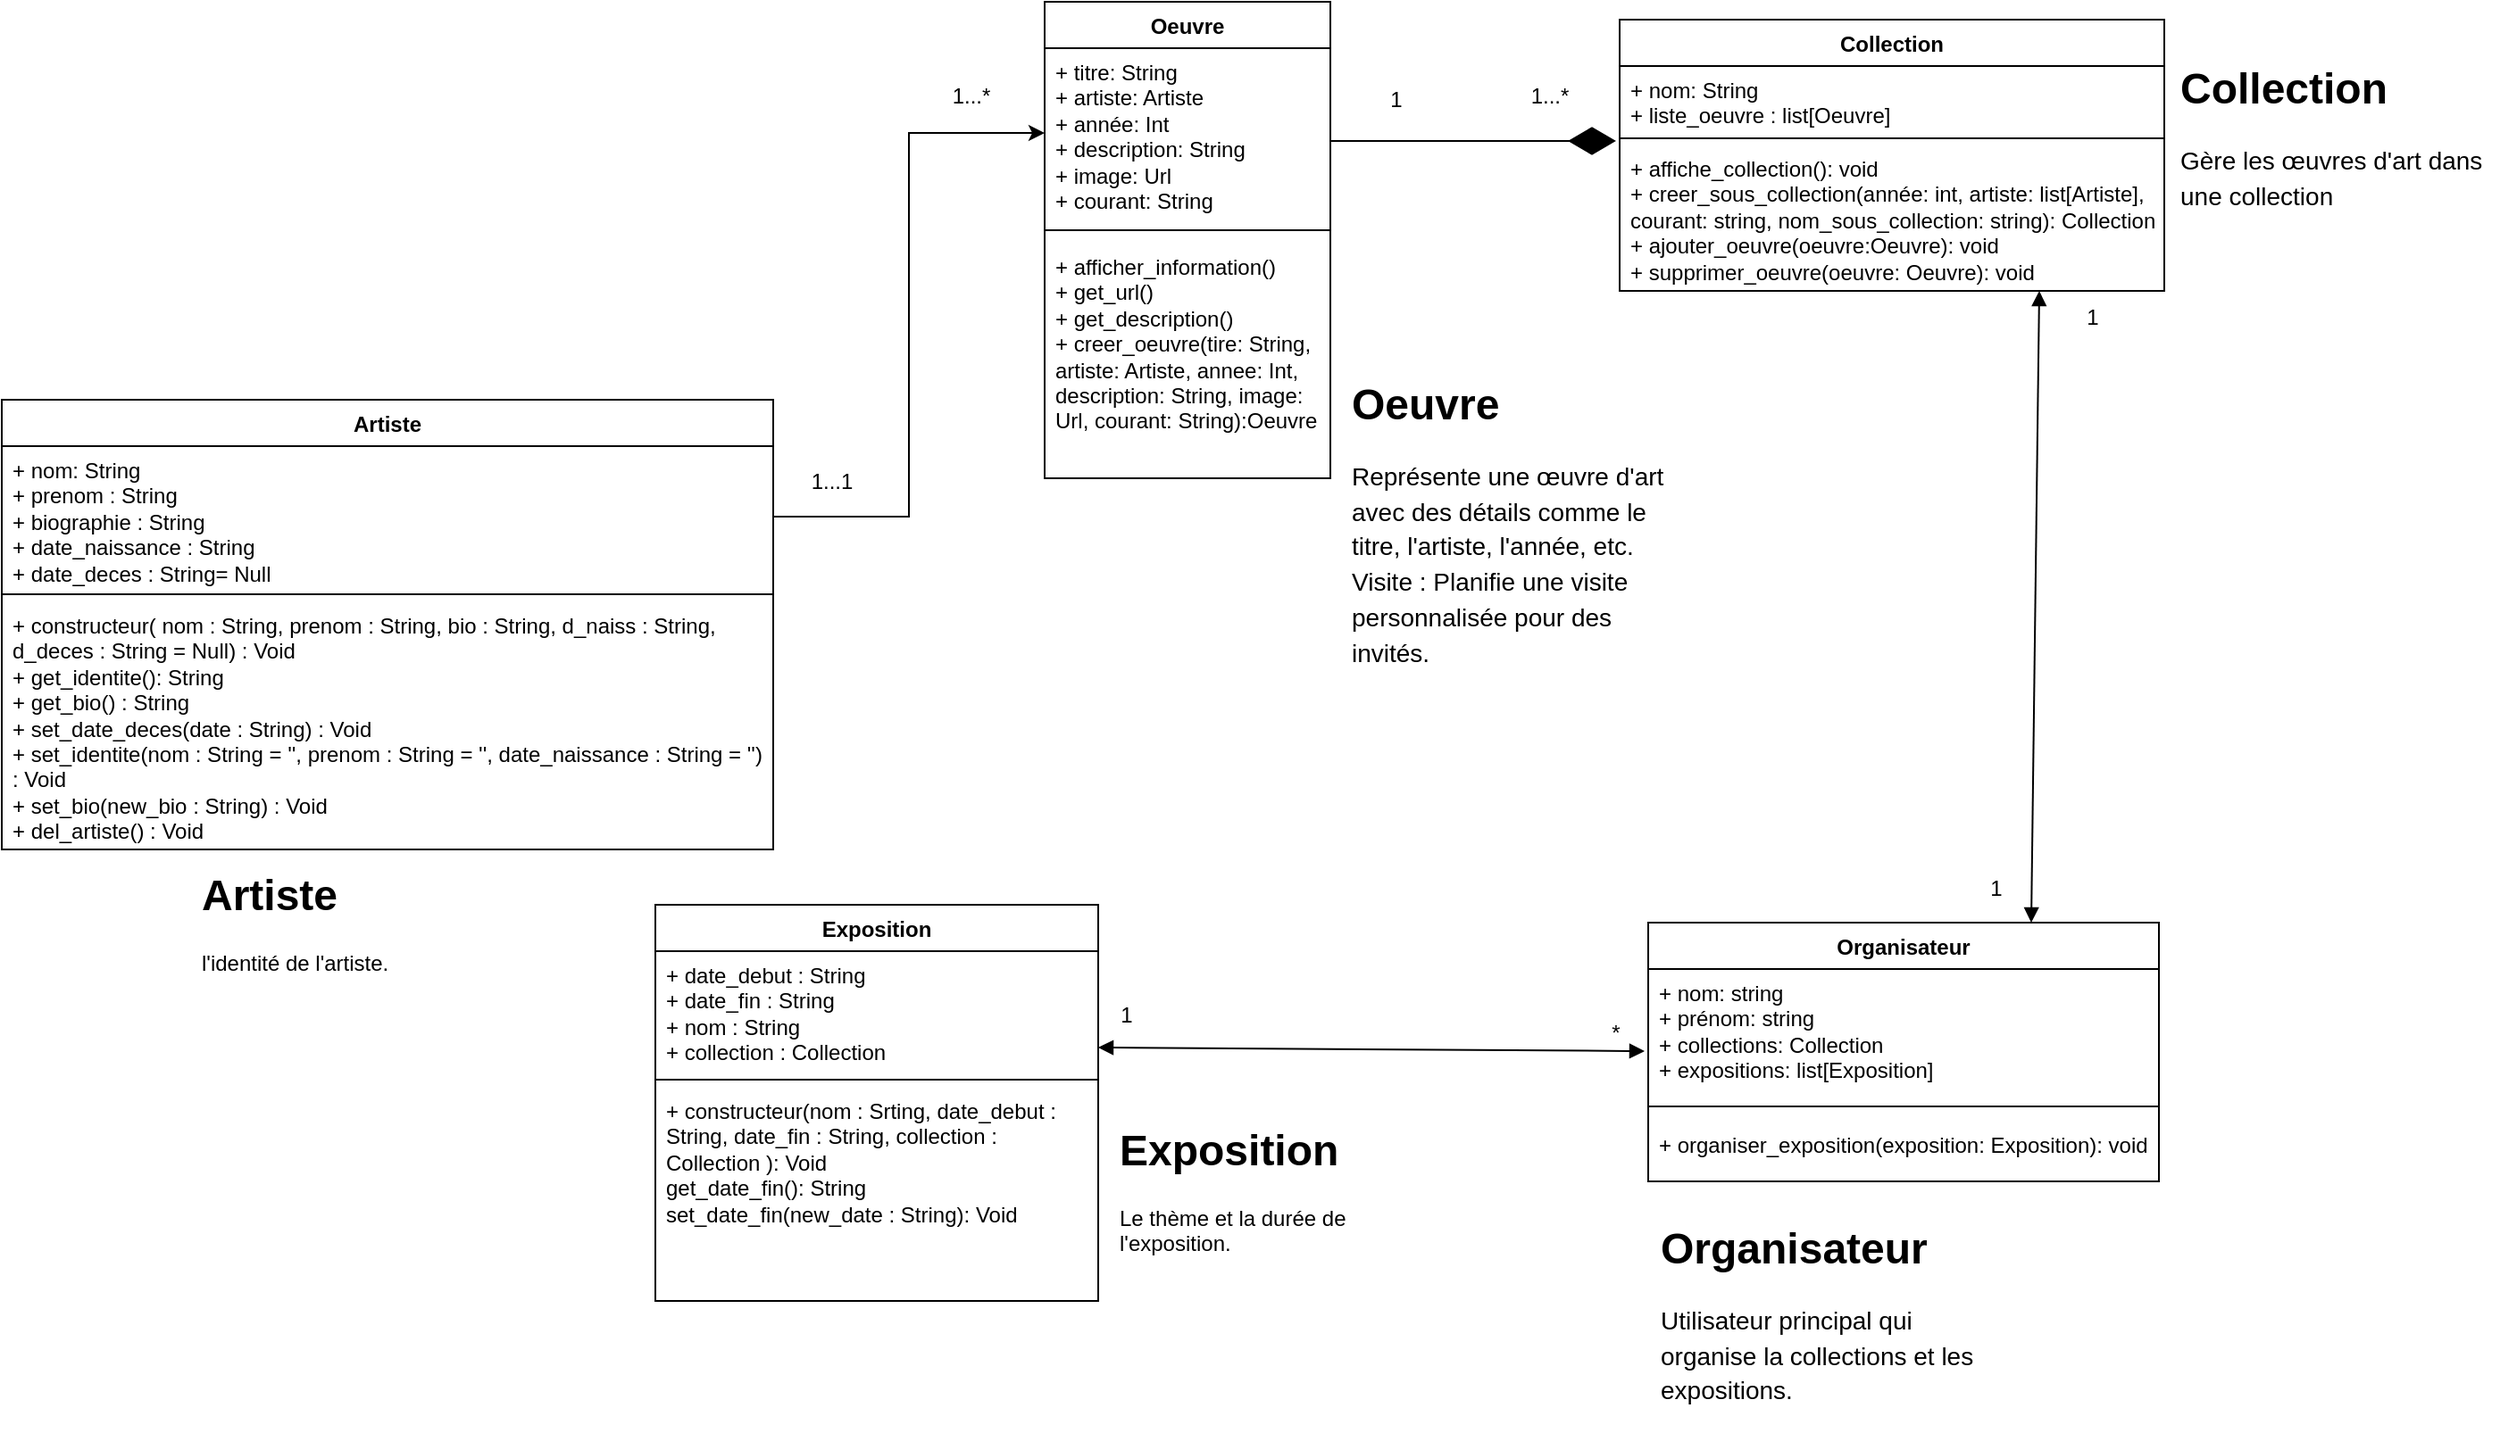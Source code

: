 <mxfile version="24.8.2">
  <diagram id="C5RBs43oDa-KdzZeNtuy" name="Page-1">
    <mxGraphModel dx="1621" dy="414" grid="0" gridSize="10" guides="1" tooltips="1" connect="1" arrows="1" fold="1" page="1" pageScale="1" pageWidth="827" pageHeight="1169" math="0" shadow="0">
      <root>
        <mxCell id="WIyWlLk6GJQsqaUBKTNV-0" />
        <mxCell id="WIyWlLk6GJQsqaUBKTNV-1" parent="WIyWlLk6GJQsqaUBKTNV-0" />
        <mxCell id="evRFQ8Dqrcnhtjwd-w8t-0" value="Oeuvre" style="swimlane;fontStyle=1;align=center;verticalAlign=top;childLayout=stackLayout;horizontal=1;startSize=26;horizontalStack=0;resizeParent=1;resizeParentMax=0;resizeLast=0;collapsible=1;marginBottom=0;whiteSpace=wrap;html=1;" parent="WIyWlLk6GJQsqaUBKTNV-1" vertex="1">
          <mxGeometry x="141" y="24" width="160" height="267" as="geometry" />
        </mxCell>
        <mxCell id="evRFQ8Dqrcnhtjwd-w8t-1" value="&lt;span style=&quot;text-wrap-mode: nowrap;&quot;&gt;+ titre: String&lt;/span&gt;&lt;br style=&quot;padding: 0px; margin: 0px; text-wrap-mode: nowrap;&quot;&gt;&lt;span style=&quot;text-wrap-mode: nowrap;&quot;&gt;+ artiste: Artiste&lt;/span&gt;&lt;br style=&quot;padding: 0px; margin: 0px; text-wrap-mode: nowrap;&quot;&gt;&lt;span style=&quot;text-wrap-mode: nowrap;&quot;&gt;+ année: Int&lt;/span&gt;&lt;br style=&quot;padding: 0px; margin: 0px; text-wrap-mode: nowrap;&quot;&gt;&lt;span style=&quot;text-wrap-mode: nowrap;&quot;&gt;+ description: String&lt;/span&gt;&lt;br style=&quot;padding: 0px; margin: 0px; text-wrap-mode: nowrap;&quot;&gt;&lt;span style=&quot;text-wrap-mode: nowrap;&quot;&gt;+ image: Url&lt;/span&gt;&lt;div&gt;&lt;span style=&quot;text-wrap-mode: nowrap;&quot;&gt;+ courant: String&lt;/span&gt;&lt;/div&gt;&lt;div&gt;&lt;span style=&quot;text-wrap-mode: nowrap;&quot;&gt;&lt;br&gt;&lt;/span&gt;&lt;/div&gt;" style="text;strokeColor=none;fillColor=none;align=left;verticalAlign=top;spacingLeft=4;spacingRight=4;overflow=hidden;rotatable=0;points=[[0,0.5],[1,0.5]];portConstraint=eastwest;whiteSpace=wrap;html=1;" parent="evRFQ8Dqrcnhtjwd-w8t-0" vertex="1">
          <mxGeometry y="26" width="160" height="95" as="geometry" />
        </mxCell>
        <mxCell id="evRFQ8Dqrcnhtjwd-w8t-2" value="" style="line;strokeWidth=1;fillColor=none;align=left;verticalAlign=middle;spacingTop=-1;spacingLeft=3;spacingRight=3;rotatable=0;labelPosition=right;points=[];portConstraint=eastwest;strokeColor=inherit;" parent="evRFQ8Dqrcnhtjwd-w8t-0" vertex="1">
          <mxGeometry y="121" width="160" height="14" as="geometry" />
        </mxCell>
        <mxCell id="evRFQ8Dqrcnhtjwd-w8t-3" value="+ afficher_information()&lt;div&gt;+ get_url()&lt;/div&gt;&lt;div&gt;+&amp;nbsp;&lt;span style=&quot;background-color: initial;&quot;&gt;get_description()&lt;/span&gt;&lt;/div&gt;&lt;div&gt;&lt;span style=&quot;background-color: initial;&quot;&gt;+ creer_oeuvre(tire: String, artiste: Artiste, annee: Int, description: String, image: Url, courant: String):Oeuvre&lt;/span&gt;&lt;/div&gt;" style="text;strokeColor=none;fillColor=none;align=left;verticalAlign=top;spacingLeft=4;spacingRight=4;overflow=hidden;rotatable=0;points=[[0,0.5],[1,0.5]];portConstraint=eastwest;whiteSpace=wrap;html=1;" parent="evRFQ8Dqrcnhtjwd-w8t-0" vertex="1">
          <mxGeometry y="135" width="160" height="132" as="geometry" />
        </mxCell>
        <mxCell id="I2Vo8YAyR-l4Du6Dh9Zq-0" value="Artiste" style="swimlane;fontStyle=1;align=center;verticalAlign=top;childLayout=stackLayout;horizontal=1;startSize=26;horizontalStack=0;resizeParent=1;resizeParentMax=0;resizeLast=0;collapsible=1;marginBottom=0;whiteSpace=wrap;html=1;" parent="WIyWlLk6GJQsqaUBKTNV-1" vertex="1">
          <mxGeometry x="-443" y="247" width="432" height="252" as="geometry" />
        </mxCell>
        <mxCell id="I2Vo8YAyR-l4Du6Dh9Zq-1" value="&lt;div&gt;+ nom: String&lt;/div&gt;&lt;div&gt;+ prenom : String&lt;/div&gt;&lt;div&gt;+ biographie : String&lt;/div&gt;&lt;div&gt;+ date_naissance : String&lt;/div&gt;&lt;div&gt;+ date_deces : String= Null&lt;br&gt;&lt;/div&gt;&lt;div&gt;&lt;br&gt;&lt;/div&gt;" style="text;strokeColor=none;fillColor=none;align=left;verticalAlign=top;spacingLeft=4;spacingRight=4;overflow=hidden;rotatable=0;points=[[0,0.5],[1,0.5]];portConstraint=eastwest;whiteSpace=wrap;html=1;" parent="I2Vo8YAyR-l4Du6Dh9Zq-0" vertex="1">
          <mxGeometry y="26" width="432" height="79" as="geometry" />
        </mxCell>
        <mxCell id="I2Vo8YAyR-l4Du6Dh9Zq-2" value="" style="line;strokeWidth=1;fillColor=none;align=left;verticalAlign=middle;spacingTop=-1;spacingLeft=3;spacingRight=3;rotatable=0;labelPosition=right;points=[];portConstraint=eastwest;strokeColor=inherit;" parent="I2Vo8YAyR-l4Du6Dh9Zq-0" vertex="1">
          <mxGeometry y="105" width="432" height="8" as="geometry" />
        </mxCell>
        <mxCell id="I2Vo8YAyR-l4Du6Dh9Zq-3" value="&lt;div&gt;+ constructeur( nom : String, prenom : String, bio : String, d_naiss : String, d_deces : String = Null) : Void&lt;br&gt;&lt;/div&gt;&lt;div&gt;+ get_identite(): String&lt;/div&gt;&lt;div&gt;+ get_bio() : String&lt;/div&gt;&lt;div&gt;+ set_date_deces(date : String) : Void&lt;/div&gt;&lt;div&gt;+ set_identite(nom : String = &#39;&#39;, prenom : String = &#39;&#39;, date_naissance : String = &#39;&#39;) : Void&lt;/div&gt;&lt;div&gt;+ set_bio(new_bio : String) : Void&lt;/div&gt;&lt;div&gt;+ del_artiste() : Void&lt;br&gt;&lt;/div&gt;&lt;div&gt;&amp;nbsp;&lt;br&gt;&lt;/div&gt;" style="text;strokeColor=none;fillColor=none;align=left;verticalAlign=top;spacingLeft=4;spacingRight=4;overflow=hidden;rotatable=0;points=[[0,0.5],[1,0.5]];portConstraint=eastwest;whiteSpace=wrap;html=1;" parent="I2Vo8YAyR-l4Du6Dh9Zq-0" vertex="1">
          <mxGeometry y="113" width="432" height="139" as="geometry" />
        </mxCell>
        <mxCell id="evRFQ8Dqrcnhtjwd-w8t-5" value="Collection" style="swimlane;fontStyle=1;align=center;verticalAlign=top;childLayout=stackLayout;horizontal=1;startSize=26;horizontalStack=0;resizeParent=1;resizeParentMax=0;resizeLast=0;collapsible=1;marginBottom=0;whiteSpace=wrap;html=1;" parent="WIyWlLk6GJQsqaUBKTNV-1" vertex="1">
          <mxGeometry x="463" y="34" width="305" height="152" as="geometry" />
        </mxCell>
        <mxCell id="evRFQ8Dqrcnhtjwd-w8t-6" value="+ nom: String&lt;div&gt;&lt;div&gt;+ liste_oeuvre : list[Oeuvre]&lt;/div&gt;&lt;/div&gt;" style="text;strokeColor=none;fillColor=none;align=left;verticalAlign=top;spacingLeft=4;spacingRight=4;overflow=hidden;rotatable=0;points=[[0,0.5],[1,0.5]];portConstraint=eastwest;whiteSpace=wrap;html=1;" parent="evRFQ8Dqrcnhtjwd-w8t-5" vertex="1">
          <mxGeometry y="26" width="305" height="37" as="geometry" />
        </mxCell>
        <mxCell id="evRFQ8Dqrcnhtjwd-w8t-7" value="" style="line;strokeWidth=1;fillColor=none;align=left;verticalAlign=middle;spacingTop=-1;spacingLeft=3;spacingRight=3;rotatable=0;labelPosition=right;points=[];portConstraint=eastwest;strokeColor=inherit;" parent="evRFQ8Dqrcnhtjwd-w8t-5" vertex="1">
          <mxGeometry y="63" width="305" height="7" as="geometry" />
        </mxCell>
        <mxCell id="evRFQ8Dqrcnhtjwd-w8t-8" value="+ affiche_collection(): void&lt;div&gt;+ creer_sous_collection(année: int, artiste: list[Artiste], courant: string, nom_sous_collection: string): Collection&lt;/div&gt;&lt;div&gt;+ ajouter_oeuvre(oeuvre:Oeuvre): void&lt;/div&gt;&lt;div&gt;+ supprimer_oeuvre(oeuvre: Oeuvre): void&lt;/div&gt;" style="text;strokeColor=none;fillColor=none;align=left;verticalAlign=top;spacingLeft=4;spacingRight=4;overflow=hidden;rotatable=0;points=[[0,0.5],[1,0.5]];portConstraint=eastwest;whiteSpace=wrap;html=1;" parent="evRFQ8Dqrcnhtjwd-w8t-5" vertex="1">
          <mxGeometry y="70" width="305" height="82" as="geometry" />
        </mxCell>
        <mxCell id="evRFQ8Dqrcnhtjwd-w8t-9" value="" style="endArrow=diamondThin;endFill=1;endSize=24;html=1;rounded=0;" parent="WIyWlLk6GJQsqaUBKTNV-1" edge="1">
          <mxGeometry width="160" relative="1" as="geometry">
            <mxPoint x="301" y="102" as="sourcePoint" />
            <mxPoint x="461" y="102" as="targetPoint" />
          </mxGeometry>
        </mxCell>
        <mxCell id="I2Vo8YAyR-l4Du6Dh9Zq-4" value="Exposition" style="swimlane;fontStyle=1;align=center;verticalAlign=top;childLayout=stackLayout;horizontal=1;startSize=26;horizontalStack=0;resizeParent=1;resizeParentMax=0;resizeLast=0;collapsible=1;marginBottom=0;whiteSpace=wrap;html=1;" parent="WIyWlLk6GJQsqaUBKTNV-1" vertex="1">
          <mxGeometry x="-77" y="530" width="248" height="222" as="geometry" />
        </mxCell>
        <mxCell id="I2Vo8YAyR-l4Du6Dh9Zq-5" value="&lt;div&gt;+ date_debut : String&lt;/div&gt;&lt;div&gt;+ date_fin : String&lt;/div&gt;&lt;div&gt;+ nom : String&lt;/div&gt;&lt;div&gt;+ collection : Collection&lt;br&gt;&lt;/div&gt;" style="text;strokeColor=none;fillColor=none;align=left;verticalAlign=top;spacingLeft=4;spacingRight=4;overflow=hidden;rotatable=0;points=[[0,0.5],[1,0.5]];portConstraint=eastwest;whiteSpace=wrap;html=1;" parent="I2Vo8YAyR-l4Du6Dh9Zq-4" vertex="1">
          <mxGeometry y="26" width="248" height="68" as="geometry" />
        </mxCell>
        <mxCell id="I2Vo8YAyR-l4Du6Dh9Zq-6" value="" style="line;strokeWidth=1;fillColor=none;align=left;verticalAlign=middle;spacingTop=-1;spacingLeft=3;spacingRight=3;rotatable=0;labelPosition=right;points=[];portConstraint=eastwest;strokeColor=inherit;" parent="I2Vo8YAyR-l4Du6Dh9Zq-4" vertex="1">
          <mxGeometry y="94" width="248" height="8" as="geometry" />
        </mxCell>
        <mxCell id="I2Vo8YAyR-l4Du6Dh9Zq-7" value="&lt;div&gt;+ constructeur(nom : Srting, date_debut : String, date_fin : String, collection : Collection ): Void&lt;/div&gt;&lt;div&gt;get_date_fin(): String&lt;/div&gt;&lt;div&gt;set_date_fin(new_date : String): Void&lt;br&gt;&lt;/div&gt;&lt;div&gt;&lt;br&gt;&lt;/div&gt;&lt;div&gt;&lt;br&gt;&lt;/div&gt;" style="text;strokeColor=none;fillColor=none;align=left;verticalAlign=top;spacingLeft=4;spacingRight=4;overflow=hidden;rotatable=0;points=[[0,0.5],[1,0.5]];portConstraint=eastwest;whiteSpace=wrap;html=1;" parent="I2Vo8YAyR-l4Du6Dh9Zq-4" vertex="1">
          <mxGeometry y="102" width="248" height="120" as="geometry" />
        </mxCell>
        <mxCell id="oPv2lNs6lQToN5GE80Rn-0" value="Organisateur" style="swimlane;fontStyle=1;align=center;verticalAlign=top;childLayout=stackLayout;horizontal=1;startSize=26;horizontalStack=0;resizeParent=1;resizeParentMax=0;resizeLast=0;collapsible=1;marginBottom=0;whiteSpace=wrap;html=1;" parent="WIyWlLk6GJQsqaUBKTNV-1" vertex="1">
          <mxGeometry x="479" y="540" width="286" height="145" as="geometry" />
        </mxCell>
        <mxCell id="oPv2lNs6lQToN5GE80Rn-1" value="+ nom: string&lt;div&gt;+ prénom: string&lt;/div&gt;&lt;div&gt;+ collections: Collection&lt;/div&gt;&lt;div&gt;+ expositions: list[Exposition]&lt;/div&gt;" style="text;strokeColor=none;fillColor=none;align=left;verticalAlign=top;spacingLeft=4;spacingRight=4;overflow=hidden;rotatable=0;points=[[0,0.5],[1,0.5]];portConstraint=eastwest;whiteSpace=wrap;html=1;" parent="oPv2lNs6lQToN5GE80Rn-0" vertex="1">
          <mxGeometry y="26" width="286" height="69" as="geometry" />
        </mxCell>
        <mxCell id="oPv2lNs6lQToN5GE80Rn-2" value="" style="line;strokeWidth=1;fillColor=none;align=left;verticalAlign=middle;spacingTop=-1;spacingLeft=3;spacingRight=3;rotatable=0;labelPosition=right;points=[];portConstraint=eastwest;strokeColor=inherit;" parent="oPv2lNs6lQToN5GE80Rn-0" vertex="1">
          <mxGeometry y="95" width="286" height="16" as="geometry" />
        </mxCell>
        <mxCell id="oPv2lNs6lQToN5GE80Rn-3" value="+ organiser_exposition(exposition: Exposition): void" style="text;strokeColor=none;fillColor=none;align=left;verticalAlign=top;spacingLeft=4;spacingRight=4;overflow=hidden;rotatable=0;points=[[0,0.5],[1,0.5]];portConstraint=eastwest;whiteSpace=wrap;html=1;" parent="oPv2lNs6lQToN5GE80Rn-0" vertex="1">
          <mxGeometry y="111" width="286" height="34" as="geometry" />
        </mxCell>
        <mxCell id="F8SHtybh7W9j-nXOx--l-5" style="edgeStyle=orthogonalEdgeStyle;rounded=0;orthogonalLoop=1;jettySize=auto;html=1;exitX=1;exitY=0.5;exitDx=0;exitDy=0;entryX=0;entryY=0.5;entryDx=0;entryDy=0;" parent="WIyWlLk6GJQsqaUBKTNV-1" source="I2Vo8YAyR-l4Du6Dh9Zq-1" target="evRFQ8Dqrcnhtjwd-w8t-1" edge="1">
          <mxGeometry relative="1" as="geometry" />
        </mxCell>
        <mxCell id="I2Vo8YAyR-l4Du6Dh9Zq-11" value="1...*" style="text;html=1;align=center;verticalAlign=middle;whiteSpace=wrap;rounded=0;" parent="WIyWlLk6GJQsqaUBKTNV-1" vertex="1">
          <mxGeometry x="70" y="62" width="60" height="30" as="geometry" />
        </mxCell>
        <mxCell id="I2Vo8YAyR-l4Du6Dh9Zq-12" value="1...1" style="text;html=1;align=center;verticalAlign=middle;whiteSpace=wrap;rounded=0;" parent="WIyWlLk6GJQsqaUBKTNV-1" vertex="1">
          <mxGeometry x="-8" y="278" width="60" height="30" as="geometry" />
        </mxCell>
        <mxCell id="I2Vo8YAyR-l4Du6Dh9Zq-13" value="1...*" style="text;html=1;align=center;verticalAlign=middle;whiteSpace=wrap;rounded=0;" parent="WIyWlLk6GJQsqaUBKTNV-1" vertex="1">
          <mxGeometry x="394" y="62" width="60" height="30" as="geometry" />
        </mxCell>
        <mxCell id="I2Vo8YAyR-l4Du6Dh9Zq-14" value="1" style="text;html=1;align=center;verticalAlign=middle;whiteSpace=wrap;rounded=0;" parent="WIyWlLk6GJQsqaUBKTNV-1" vertex="1">
          <mxGeometry x="308" y="64" width="60" height="30" as="geometry" />
        </mxCell>
        <mxCell id="I2Vo8YAyR-l4Du6Dh9Zq-15" value="1" style="text;html=1;align=center;verticalAlign=middle;whiteSpace=wrap;rounded=0;" parent="WIyWlLk6GJQsqaUBKTNV-1" vertex="1">
          <mxGeometry x="644" y="506" width="60" height="30" as="geometry" />
        </mxCell>
        <mxCell id="I2Vo8YAyR-l4Du6Dh9Zq-16" value="1" style="text;html=1;align=center;verticalAlign=middle;whiteSpace=wrap;rounded=0;" parent="WIyWlLk6GJQsqaUBKTNV-1" vertex="1">
          <mxGeometry x="698" y="186" width="60" height="30" as="geometry" />
        </mxCell>
        <mxCell id="I2Vo8YAyR-l4Du6Dh9Zq-19" value="" style="endArrow=block;startArrow=block;endFill=1;startFill=1;html=1;rounded=0;exitX=1;exitY=0.794;exitDx=0;exitDy=0;exitPerimeter=0;" parent="WIyWlLk6GJQsqaUBKTNV-1" source="I2Vo8YAyR-l4Du6Dh9Zq-5" edge="1">
          <mxGeometry width="160" relative="1" as="geometry">
            <mxPoint x="394" y="629" as="sourcePoint" />
            <mxPoint x="477" y="612" as="targetPoint" />
          </mxGeometry>
        </mxCell>
        <mxCell id="I2Vo8YAyR-l4Du6Dh9Zq-20" value="*" style="text;html=1;align=center;verticalAlign=middle;whiteSpace=wrap;rounded=0;" parent="WIyWlLk6GJQsqaUBKTNV-1" vertex="1">
          <mxGeometry x="431" y="587" width="60" height="30" as="geometry" />
        </mxCell>
        <mxCell id="I2Vo8YAyR-l4Du6Dh9Zq-21" value="1" style="text;html=1;align=center;verticalAlign=middle;whiteSpace=wrap;rounded=0;" parent="WIyWlLk6GJQsqaUBKTNV-1" vertex="1">
          <mxGeometry x="157" y="577" width="60" height="30" as="geometry" />
        </mxCell>
        <mxCell id="I2Vo8YAyR-l4Du6Dh9Zq-22" value="&lt;h1 style=&quot;margin-top: 0px;&quot;&gt;Collection&lt;br&gt;&lt;/h1&gt;&lt;p&gt;&lt;span class=&quot;TextRun SCXW251232665 BCX2&quot; lang=&quot;FR-FR&quot; style=&quot;font-size: 10.5pt; font-style: normal; font-variant: normal; text-transform: none; line-height: 19.762px; font-family: &amp;quot;Source Code Pro&amp;quot;, &amp;quot;Source Code Pro_EmbeddedFont&amp;quot;, &amp;quot;Source Code Pro_MSFontService&amp;quot;, sans-serif; font-weight: normal;&quot; data-contrast=&quot;auto&quot;&gt;&lt;span class=&quot;NormalTextRun SCXW251232665 BCX2&quot;&gt;Gère les œuvres d&#39;art dans une collection&lt;/span&gt;&lt;/span&gt;&lt;/p&gt;" style="text;html=1;whiteSpace=wrap;overflow=hidden;rounded=0;" parent="WIyWlLk6GJQsqaUBKTNV-1" vertex="1">
          <mxGeometry x="775" y="52" width="180" height="120" as="geometry" />
        </mxCell>
        <mxCell id="I2Vo8YAyR-l4Du6Dh9Zq-23" value="&lt;h1 style=&quot;margin-top: 0px;&quot;&gt;Oeuvre&lt;/h1&gt;&lt;p&gt;&lt;span class=&quot;TextRun SCXW255212346 BCX2&quot; lang=&quot;FR-FR&quot; style=&quot;font-size: 10.5pt; font-style: normal; font-variant: normal; text-transform: none; line-height: 19.762px; font-family: &amp;quot;Source Code Pro&amp;quot;, &amp;quot;Source Code Pro_EmbeddedFont&amp;quot;, &amp;quot;Source Code Pro_MSFontService&amp;quot;, sans-serif; font-weight: normal;&quot; data-contrast=&quot;auto&quot;&gt;&lt;span class=&quot;NormalTextRun SCXW255212346 BCX2&quot;&gt;Représente une œuvre d&#39;art avec des détails comme le titre, l&#39;artiste, l&#39;année, etc. Visite : Planifie une visite personnalisée pour des invités.&lt;/span&gt;&lt;/span&gt;&lt;/p&gt;" style="text;html=1;whiteSpace=wrap;overflow=hidden;rounded=0;" parent="WIyWlLk6GJQsqaUBKTNV-1" vertex="1">
          <mxGeometry x="311" y="229" width="180" height="176" as="geometry" />
        </mxCell>
        <mxCell id="I2Vo8YAyR-l4Du6Dh9Zq-24" value="&lt;h1 style=&quot;margin-top: 0px;&quot;&gt;Organisateur&lt;/h1&gt;&lt;p&gt;&lt;span class=&quot;TextRun SCXW255212346 BCX2&quot; lang=&quot;FR-FR&quot; style=&quot;font-size: 10.5pt; font-style: normal; font-variant: normal; text-transform: none; line-height: 19.762px; font-family: &amp;quot;Source Code Pro&amp;quot;, &amp;quot;Source Code Pro_EmbeddedFont&amp;quot;, &amp;quot;Source Code Pro_MSFontService&amp;quot;, sans-serif; font-weight: normal;&quot; data-contrast=&quot;auto&quot;&gt;&lt;span class=&quot;NormalTextRun SCXW255212346 BCX2&quot;&gt;Utilisateur principal qui organise la collections et les expositions.&lt;/span&gt;&lt;/span&gt;&lt;/p&gt;" style="text;html=1;whiteSpace=wrap;overflow=hidden;rounded=0;" parent="WIyWlLk6GJQsqaUBKTNV-1" vertex="1">
          <mxGeometry x="484" y="702" width="180" height="120" as="geometry" />
        </mxCell>
        <mxCell id="I2Vo8YAyR-l4Du6Dh9Zq-25" value="&lt;h1 style=&quot;margin-top: 0px;&quot;&gt;Exposition&lt;br&gt;&lt;/h1&gt;&lt;p&gt;Le thème et la durée de l&#39;exposition.&lt;br&gt;&lt;/p&gt;" style="text;html=1;whiteSpace=wrap;overflow=hidden;rounded=0;" parent="WIyWlLk6GJQsqaUBKTNV-1" vertex="1">
          <mxGeometry x="181" y="647" width="180" height="120" as="geometry" />
        </mxCell>
        <mxCell id="I2Vo8YAyR-l4Du6Dh9Zq-26" value="&lt;h1 style=&quot;margin-top: 0px;&quot;&gt;Artiste&lt;/h1&gt;&lt;p&gt;l&#39;identité de l&#39;artiste.&lt;br&gt;&lt;/p&gt;" style="text;html=1;whiteSpace=wrap;overflow=hidden;rounded=0;" parent="WIyWlLk6GJQsqaUBKTNV-1" vertex="1">
          <mxGeometry x="-333" y="504" width="180" height="120" as="geometry" />
        </mxCell>
        <mxCell id="NE25LPwLPcmovDKFN_kk-0" value="" style="endArrow=block;startArrow=block;endFill=1;startFill=1;html=1;rounded=0;exitX=0;exitY=0;exitDx=0;exitDy=0;entryX=0.75;entryY=0;entryDx=0;entryDy=0;" edge="1" parent="WIyWlLk6GJQsqaUBKTNV-1" source="I2Vo8YAyR-l4Du6Dh9Zq-16" target="oPv2lNs6lQToN5GE80Rn-0">
          <mxGeometry width="160" relative="1" as="geometry">
            <mxPoint x="576" y="381" as="sourcePoint" />
            <mxPoint x="736" y="381" as="targetPoint" />
          </mxGeometry>
        </mxCell>
      </root>
    </mxGraphModel>
  </diagram>
</mxfile>
